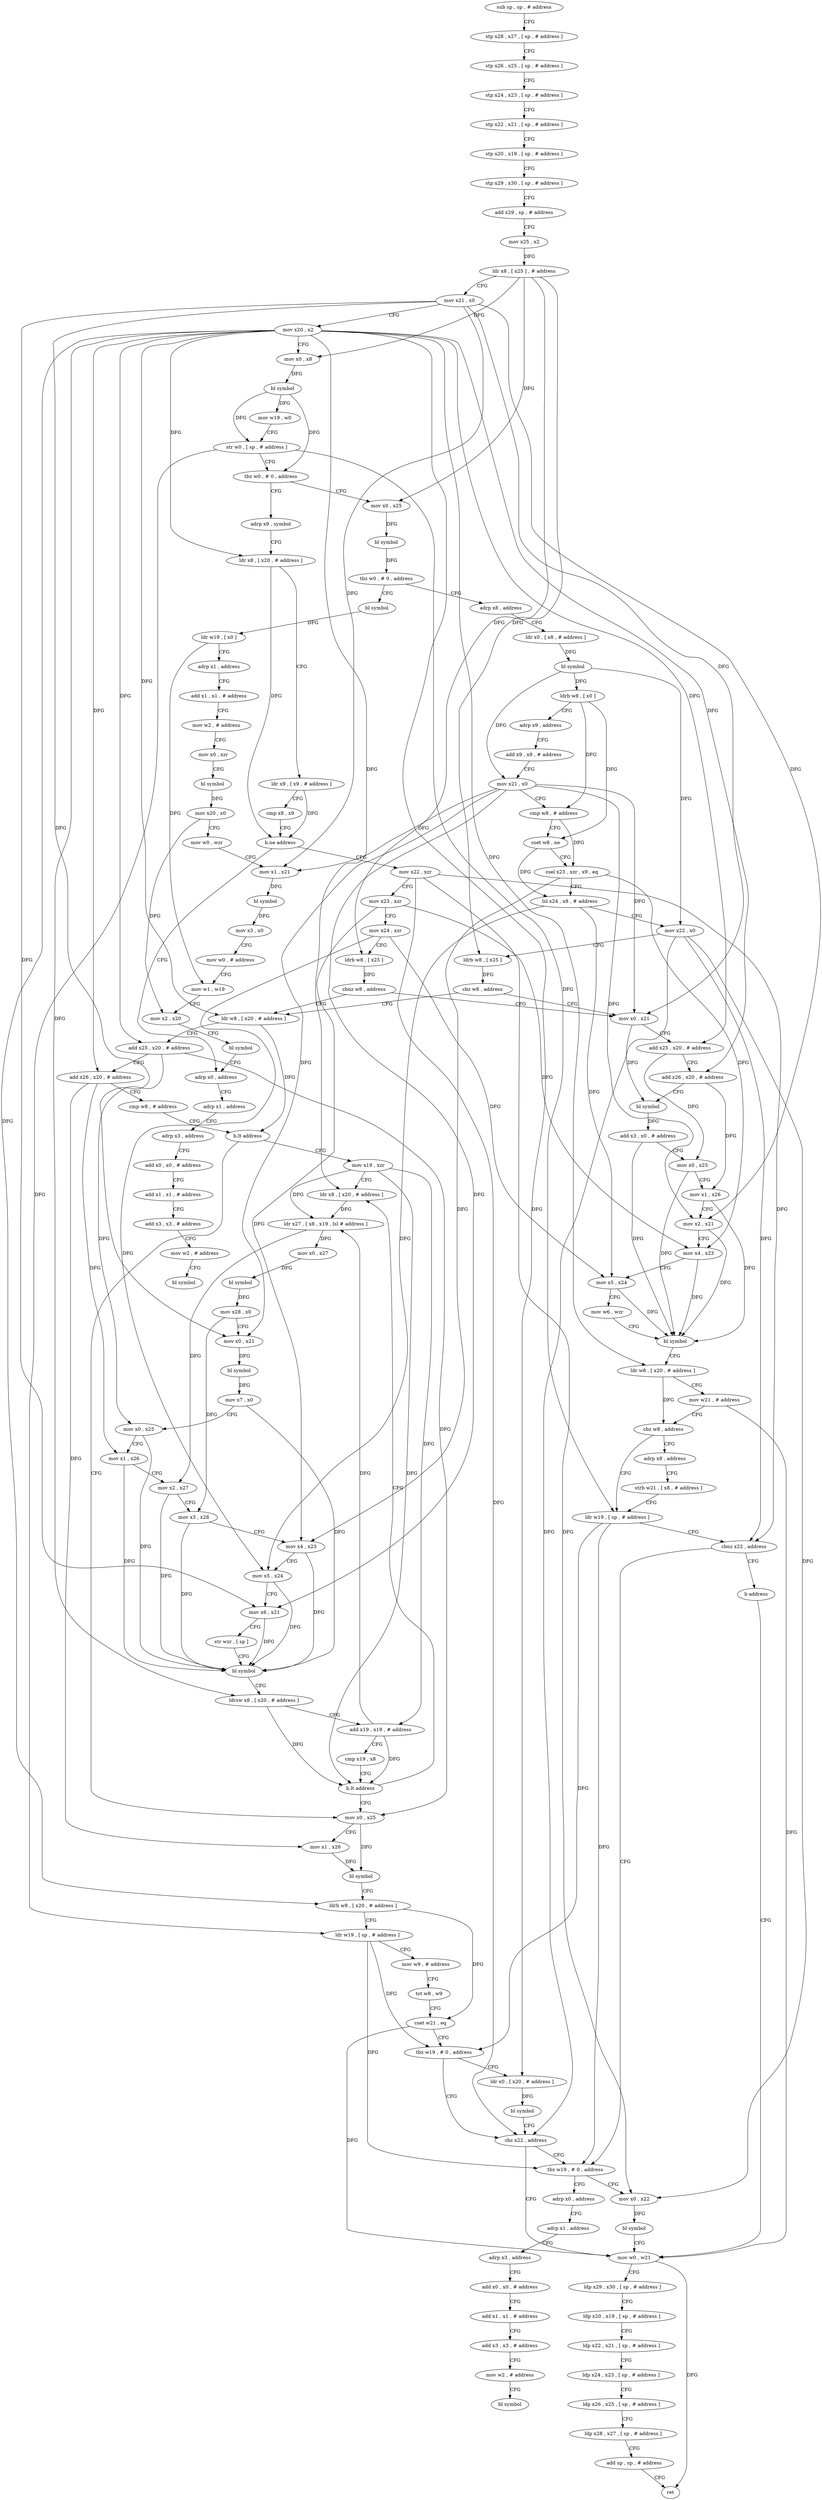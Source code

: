 digraph "func" {
"4218564" [label = "sub sp , sp , # address" ]
"4218568" [label = "stp x28 , x27 , [ sp , # address ]" ]
"4218572" [label = "stp x26 , x25 , [ sp , # address ]" ]
"4218576" [label = "stp x24 , x23 , [ sp , # address ]" ]
"4218580" [label = "stp x22 , x21 , [ sp , # address ]" ]
"4218584" [label = "stp x20 , x19 , [ sp , # address ]" ]
"4218588" [label = "stp x29 , x30 , [ sp , # address ]" ]
"4218592" [label = "add x29 , sp , # address" ]
"4218596" [label = "mov x25 , x2" ]
"4218600" [label = "ldr x8 , [ x25 ] , # address" ]
"4218604" [label = "mov x21 , x0" ]
"4218608" [label = "mov x20 , x2" ]
"4218612" [label = "mov x0 , x8" ]
"4218616" [label = "bl symbol" ]
"4218620" [label = "mov w19 , w0" ]
"4218624" [label = "str w0 , [ sp , # address ]" ]
"4218628" [label = "tbz w0 , # 0 , address" ]
"4218780" [label = "adrp x9 , symbol" ]
"4218632" [label = "mov x0 , x25" ]
"4218784" [label = "ldr x8 , [ x20 , # address ]" ]
"4218788" [label = "ldr x9 , [ x9 , # address ]" ]
"4218792" [label = "cmp x8 , x9" ]
"4218796" [label = "b.ne address" ]
"4219120" [label = "adrp x0 , address" ]
"4218800" [label = "mov x22 , xzr" ]
"4218636" [label = "bl symbol" ]
"4218640" [label = "tbz w0 , # 0 , address" ]
"4219056" [label = "bl symbol" ]
"4218644" [label = "adrp x8 , address" ]
"4219124" [label = "adrp x1 , address" ]
"4219128" [label = "adrp x3 , address" ]
"4219132" [label = "add x0 , x0 , # address" ]
"4219136" [label = "add x1 , x1 , # address" ]
"4219140" [label = "add x3 , x3 , # address" ]
"4219144" [label = "mov w2 , # address" ]
"4219148" [label = "bl symbol" ]
"4218804" [label = "mov x23 , xzr" ]
"4218808" [label = "mov x24 , xzr" ]
"4218812" [label = "ldrb w8 , [ x25 ]" ]
"4218816" [label = "cbnz w8 , address" ]
"4218700" [label = "mov x0 , x21" ]
"4218820" [label = "ldr w8 , [ x20 , # address ]" ]
"4219060" [label = "ldr w19 , [ x0 ]" ]
"4219064" [label = "adrp x1 , address" ]
"4219068" [label = "add x1 , x1 , # address" ]
"4219072" [label = "mov w2 , # address" ]
"4219076" [label = "mov x0 , xzr" ]
"4219080" [label = "bl symbol" ]
"4219084" [label = "mov x20 , x0" ]
"4219088" [label = "mov w0 , wzr" ]
"4219092" [label = "mov x1 , x21" ]
"4219096" [label = "bl symbol" ]
"4219100" [label = "mov x3 , x0" ]
"4219104" [label = "mov w0 , # address" ]
"4219108" [label = "mov w1 , w19" ]
"4219112" [label = "mov x2 , x20" ]
"4219116" [label = "bl symbol" ]
"4218648" [label = "ldr x0 , [ x8 , # address ]" ]
"4218652" [label = "bl symbol" ]
"4218656" [label = "ldrb w8 , [ x0 ]" ]
"4218660" [label = "adrp x9 , address" ]
"4218664" [label = "add x9 , x9 , # address" ]
"4218668" [label = "mov x21 , x0" ]
"4218672" [label = "cmp w8 , # address" ]
"4218676" [label = "cset w8 , ne" ]
"4218680" [label = "csel x23 , xzr , x9 , eq" ]
"4218684" [label = "lsl x24 , x8 , # address" ]
"4218688" [label = "mov x22 , x0" ]
"4218692" [label = "ldrb w8 , [ x25 ]" ]
"4218696" [label = "cbz w8 , address" ]
"4218704" [label = "add x25 , x20 , # address" ]
"4218708" [label = "add x26 , x20 , # address" ]
"4218712" [label = "bl symbol" ]
"4218716" [label = "add x3 , x0 , # address" ]
"4218720" [label = "mov x0 , x25" ]
"4218724" [label = "mov x1 , x26" ]
"4218728" [label = "mov x2 , x21" ]
"4218732" [label = "mov x4 , x23" ]
"4218736" [label = "mov x5 , x24" ]
"4218740" [label = "mov w6 , wzr" ]
"4218744" [label = "bl symbol" ]
"4218748" [label = "ldr w8 , [ x20 , # address ]" ]
"4218752" [label = "mov w21 , # address" ]
"4218756" [label = "cbz w8 , address" ]
"4218768" [label = "ldr w19 , [ sp , # address ]" ]
"4218760" [label = "adrp x8 , address" ]
"4218824" [label = "add x25 , x20 , # address" ]
"4218828" [label = "add x26 , x20 , # address" ]
"4218832" [label = "cmp w8 , # address" ]
"4218836" [label = "b.lt address" ]
"4218928" [label = "mov x0 , x25" ]
"4218840" [label = "mov x19 , xzr" ]
"4218772" [label = "cbnz x22 , address" ]
"4218976" [label = "tbz w19 , # 0 , address" ]
"4218776" [label = "b address" ]
"4218764" [label = "strb w21 , [ x8 , # address ]" ]
"4218932" [label = "mov x1 , x26" ]
"4218936" [label = "bl symbol" ]
"4218940" [label = "ldrh w8 , [ x20 , # address ]" ]
"4218944" [label = "ldr w19 , [ sp , # address ]" ]
"4218948" [label = "mov w9 , # address" ]
"4218952" [label = "tst w8 , w9" ]
"4218956" [label = "cset w21 , eq" ]
"4218960" [label = "tbz w19 , # 0 , address" ]
"4218972" [label = "cbz x22 , address" ]
"4218964" [label = "ldr x0 , [ x20 , # address ]" ]
"4218844" [label = "ldr x8 , [ x20 , # address ]" ]
"4219024" [label = "adrp x0 , address" ]
"4218980" [label = "mov x0 , x22" ]
"4218988" [label = "mov w0 , w21" ]
"4218968" [label = "bl symbol" ]
"4218848" [label = "ldr x27 , [ x8 , x19 , lsl # address ]" ]
"4218852" [label = "mov x0 , x27" ]
"4218856" [label = "bl symbol" ]
"4218860" [label = "mov x28 , x0" ]
"4218864" [label = "mov x0 , x21" ]
"4218868" [label = "bl symbol" ]
"4218872" [label = "mov x7 , x0" ]
"4218876" [label = "mov x0 , x25" ]
"4218880" [label = "mov x1 , x26" ]
"4218884" [label = "mov x2 , x27" ]
"4218888" [label = "mov x3 , x28" ]
"4218892" [label = "mov x4 , x23" ]
"4218896" [label = "mov x5 , x24" ]
"4218900" [label = "mov x6 , x21" ]
"4218904" [label = "str wzr , [ sp ]" ]
"4218908" [label = "bl symbol" ]
"4218912" [label = "ldrsw x8 , [ x20 , # address ]" ]
"4218916" [label = "add x19 , x19 , # address" ]
"4218920" [label = "cmp x19 , x8" ]
"4218924" [label = "b.lt address" ]
"4219028" [label = "adrp x1 , address" ]
"4219032" [label = "adrp x3 , address" ]
"4219036" [label = "add x0 , x0 , # address" ]
"4219040" [label = "add x1 , x1 , # address" ]
"4219044" [label = "add x3 , x3 , # address" ]
"4219048" [label = "mov w2 , # address" ]
"4219052" [label = "bl symbol" ]
"4218984" [label = "bl symbol" ]
"4218992" [label = "ldp x29 , x30 , [ sp , # address ]" ]
"4218996" [label = "ldp x20 , x19 , [ sp , # address ]" ]
"4219000" [label = "ldp x22 , x21 , [ sp , # address ]" ]
"4219004" [label = "ldp x24 , x23 , [ sp , # address ]" ]
"4219008" [label = "ldp x26 , x25 , [ sp , # address ]" ]
"4219012" [label = "ldp x28 , x27 , [ sp , # address ]" ]
"4219016" [label = "add sp , sp , # address" ]
"4219020" [label = "ret" ]
"4218564" -> "4218568" [ label = "CFG" ]
"4218568" -> "4218572" [ label = "CFG" ]
"4218572" -> "4218576" [ label = "CFG" ]
"4218576" -> "4218580" [ label = "CFG" ]
"4218580" -> "4218584" [ label = "CFG" ]
"4218584" -> "4218588" [ label = "CFG" ]
"4218588" -> "4218592" [ label = "CFG" ]
"4218592" -> "4218596" [ label = "CFG" ]
"4218596" -> "4218600" [ label = "DFG" ]
"4218600" -> "4218604" [ label = "CFG" ]
"4218600" -> "4218612" [ label = "DFG" ]
"4218600" -> "4218632" [ label = "DFG" ]
"4218600" -> "4218812" [ label = "DFG" ]
"4218600" -> "4218692" [ label = "DFG" ]
"4218604" -> "4218608" [ label = "CFG" ]
"4218604" -> "4219092" [ label = "DFG" ]
"4218604" -> "4218700" [ label = "DFG" ]
"4218604" -> "4218728" [ label = "DFG" ]
"4218604" -> "4218864" [ label = "DFG" ]
"4218604" -> "4218900" [ label = "DFG" ]
"4218608" -> "4218612" [ label = "CFG" ]
"4218608" -> "4218784" [ label = "DFG" ]
"4218608" -> "4218704" [ label = "DFG" ]
"4218608" -> "4218708" [ label = "DFG" ]
"4218608" -> "4218748" [ label = "DFG" ]
"4218608" -> "4218820" [ label = "DFG" ]
"4218608" -> "4218824" [ label = "DFG" ]
"4218608" -> "4218828" [ label = "DFG" ]
"4218608" -> "4218940" [ label = "DFG" ]
"4218608" -> "4218844" [ label = "DFG" ]
"4218608" -> "4218912" [ label = "DFG" ]
"4218608" -> "4218964" [ label = "DFG" ]
"4218612" -> "4218616" [ label = "DFG" ]
"4218616" -> "4218620" [ label = "DFG" ]
"4218616" -> "4218624" [ label = "DFG" ]
"4218616" -> "4218628" [ label = "DFG" ]
"4218620" -> "4218624" [ label = "CFG" ]
"4218624" -> "4218628" [ label = "CFG" ]
"4218624" -> "4218768" [ label = "DFG" ]
"4218624" -> "4218944" [ label = "DFG" ]
"4218628" -> "4218780" [ label = "CFG" ]
"4218628" -> "4218632" [ label = "CFG" ]
"4218780" -> "4218784" [ label = "CFG" ]
"4218632" -> "4218636" [ label = "DFG" ]
"4218784" -> "4218788" [ label = "CFG" ]
"4218784" -> "4218796" [ label = "DFG" ]
"4218788" -> "4218792" [ label = "CFG" ]
"4218788" -> "4218796" [ label = "DFG" ]
"4218792" -> "4218796" [ label = "CFG" ]
"4218796" -> "4219120" [ label = "CFG" ]
"4218796" -> "4218800" [ label = "CFG" ]
"4219120" -> "4219124" [ label = "CFG" ]
"4218800" -> "4218804" [ label = "CFG" ]
"4218800" -> "4218772" [ label = "DFG" ]
"4218800" -> "4218980" [ label = "DFG" ]
"4218800" -> "4218972" [ label = "DFG" ]
"4218636" -> "4218640" [ label = "DFG" ]
"4218640" -> "4219056" [ label = "CFG" ]
"4218640" -> "4218644" [ label = "CFG" ]
"4219056" -> "4219060" [ label = "DFG" ]
"4218644" -> "4218648" [ label = "CFG" ]
"4219124" -> "4219128" [ label = "CFG" ]
"4219128" -> "4219132" [ label = "CFG" ]
"4219132" -> "4219136" [ label = "CFG" ]
"4219136" -> "4219140" [ label = "CFG" ]
"4219140" -> "4219144" [ label = "CFG" ]
"4219144" -> "4219148" [ label = "CFG" ]
"4218804" -> "4218808" [ label = "CFG" ]
"4218804" -> "4218732" [ label = "DFG" ]
"4218804" -> "4218892" [ label = "DFG" ]
"4218808" -> "4218812" [ label = "CFG" ]
"4218808" -> "4218736" [ label = "DFG" ]
"4218808" -> "4218896" [ label = "DFG" ]
"4218812" -> "4218816" [ label = "DFG" ]
"4218816" -> "4218700" [ label = "CFG" ]
"4218816" -> "4218820" [ label = "CFG" ]
"4218700" -> "4218704" [ label = "CFG" ]
"4218700" -> "4218712" [ label = "DFG" ]
"4218820" -> "4218824" [ label = "CFG" ]
"4218820" -> "4218836" [ label = "DFG" ]
"4219060" -> "4219064" [ label = "CFG" ]
"4219060" -> "4219108" [ label = "DFG" ]
"4219064" -> "4219068" [ label = "CFG" ]
"4219068" -> "4219072" [ label = "CFG" ]
"4219072" -> "4219076" [ label = "CFG" ]
"4219076" -> "4219080" [ label = "CFG" ]
"4219080" -> "4219084" [ label = "DFG" ]
"4219084" -> "4219088" [ label = "CFG" ]
"4219084" -> "4219112" [ label = "DFG" ]
"4219088" -> "4219092" [ label = "CFG" ]
"4219092" -> "4219096" [ label = "DFG" ]
"4219096" -> "4219100" [ label = "DFG" ]
"4219100" -> "4219104" [ label = "CFG" ]
"4219104" -> "4219108" [ label = "CFG" ]
"4219108" -> "4219112" [ label = "CFG" ]
"4219112" -> "4219116" [ label = "CFG" ]
"4219116" -> "4219120" [ label = "CFG" ]
"4218648" -> "4218652" [ label = "DFG" ]
"4218652" -> "4218656" [ label = "DFG" ]
"4218652" -> "4218668" [ label = "DFG" ]
"4218652" -> "4218688" [ label = "DFG" ]
"4218656" -> "4218660" [ label = "CFG" ]
"4218656" -> "4218672" [ label = "DFG" ]
"4218656" -> "4218676" [ label = "DFG" ]
"4218660" -> "4218664" [ label = "CFG" ]
"4218664" -> "4218668" [ label = "CFG" ]
"4218668" -> "4218672" [ label = "CFG" ]
"4218668" -> "4219092" [ label = "DFG" ]
"4218668" -> "4218700" [ label = "DFG" ]
"4218668" -> "4218728" [ label = "DFG" ]
"4218668" -> "4218864" [ label = "DFG" ]
"4218668" -> "4218900" [ label = "DFG" ]
"4218672" -> "4218676" [ label = "CFG" ]
"4218672" -> "4218680" [ label = "DFG" ]
"4218676" -> "4218680" [ label = "CFG" ]
"4218676" -> "4218684" [ label = "DFG" ]
"4218680" -> "4218684" [ label = "CFG" ]
"4218680" -> "4218732" [ label = "DFG" ]
"4218680" -> "4218892" [ label = "DFG" ]
"4218684" -> "4218688" [ label = "CFG" ]
"4218684" -> "4218736" [ label = "DFG" ]
"4218684" -> "4218896" [ label = "DFG" ]
"4218688" -> "4218692" [ label = "CFG" ]
"4218688" -> "4218772" [ label = "DFG" ]
"4218688" -> "4218980" [ label = "DFG" ]
"4218688" -> "4218972" [ label = "DFG" ]
"4218692" -> "4218696" [ label = "DFG" ]
"4218696" -> "4218820" [ label = "CFG" ]
"4218696" -> "4218700" [ label = "CFG" ]
"4218704" -> "4218708" [ label = "CFG" ]
"4218704" -> "4218720" [ label = "DFG" ]
"4218708" -> "4218712" [ label = "CFG" ]
"4218708" -> "4218724" [ label = "DFG" ]
"4218712" -> "4218716" [ label = "DFG" ]
"4218716" -> "4218720" [ label = "CFG" ]
"4218716" -> "4218744" [ label = "DFG" ]
"4218720" -> "4218724" [ label = "CFG" ]
"4218720" -> "4218744" [ label = "DFG" ]
"4218724" -> "4218728" [ label = "CFG" ]
"4218724" -> "4218744" [ label = "DFG" ]
"4218728" -> "4218732" [ label = "CFG" ]
"4218728" -> "4218744" [ label = "DFG" ]
"4218732" -> "4218736" [ label = "CFG" ]
"4218732" -> "4218744" [ label = "DFG" ]
"4218736" -> "4218740" [ label = "CFG" ]
"4218736" -> "4218744" [ label = "DFG" ]
"4218740" -> "4218744" [ label = "CFG" ]
"4218744" -> "4218748" [ label = "CFG" ]
"4218748" -> "4218752" [ label = "CFG" ]
"4218748" -> "4218756" [ label = "DFG" ]
"4218752" -> "4218756" [ label = "CFG" ]
"4218752" -> "4218988" [ label = "DFG" ]
"4218756" -> "4218768" [ label = "CFG" ]
"4218756" -> "4218760" [ label = "CFG" ]
"4218768" -> "4218772" [ label = "CFG" ]
"4218768" -> "4218976" [ label = "DFG" ]
"4218768" -> "4218960" [ label = "DFG" ]
"4218760" -> "4218764" [ label = "CFG" ]
"4218824" -> "4218828" [ label = "CFG" ]
"4218824" -> "4218928" [ label = "DFG" ]
"4218824" -> "4218876" [ label = "DFG" ]
"4218828" -> "4218832" [ label = "CFG" ]
"4218828" -> "4218932" [ label = "DFG" ]
"4218828" -> "4218880" [ label = "DFG" ]
"4218832" -> "4218836" [ label = "CFG" ]
"4218836" -> "4218928" [ label = "CFG" ]
"4218836" -> "4218840" [ label = "CFG" ]
"4218928" -> "4218932" [ label = "CFG" ]
"4218928" -> "4218936" [ label = "DFG" ]
"4218840" -> "4218844" [ label = "CFG" ]
"4218840" -> "4218848" [ label = "DFG" ]
"4218840" -> "4218916" [ label = "DFG" ]
"4218840" -> "4218924" [ label = "DFG" ]
"4218772" -> "4218976" [ label = "CFG" ]
"4218772" -> "4218776" [ label = "CFG" ]
"4218976" -> "4219024" [ label = "CFG" ]
"4218976" -> "4218980" [ label = "CFG" ]
"4218776" -> "4218988" [ label = "CFG" ]
"4218764" -> "4218768" [ label = "CFG" ]
"4218932" -> "4218936" [ label = "DFG" ]
"4218936" -> "4218940" [ label = "CFG" ]
"4218940" -> "4218944" [ label = "CFG" ]
"4218940" -> "4218956" [ label = "DFG" ]
"4218944" -> "4218948" [ label = "CFG" ]
"4218944" -> "4218976" [ label = "DFG" ]
"4218944" -> "4218960" [ label = "DFG" ]
"4218948" -> "4218952" [ label = "CFG" ]
"4218952" -> "4218956" [ label = "CFG" ]
"4218956" -> "4218960" [ label = "CFG" ]
"4218956" -> "4218988" [ label = "DFG" ]
"4218960" -> "4218972" [ label = "CFG" ]
"4218960" -> "4218964" [ label = "CFG" ]
"4218972" -> "4218988" [ label = "CFG" ]
"4218972" -> "4218976" [ label = "CFG" ]
"4218964" -> "4218968" [ label = "DFG" ]
"4218844" -> "4218848" [ label = "DFG" ]
"4219024" -> "4219028" [ label = "CFG" ]
"4218980" -> "4218984" [ label = "DFG" ]
"4218988" -> "4218992" [ label = "CFG" ]
"4218988" -> "4219020" [ label = "DFG" ]
"4218968" -> "4218972" [ label = "CFG" ]
"4218848" -> "4218852" [ label = "DFG" ]
"4218848" -> "4218884" [ label = "DFG" ]
"4218852" -> "4218856" [ label = "DFG" ]
"4218856" -> "4218860" [ label = "DFG" ]
"4218860" -> "4218864" [ label = "CFG" ]
"4218860" -> "4218888" [ label = "DFG" ]
"4218864" -> "4218868" [ label = "DFG" ]
"4218868" -> "4218872" [ label = "DFG" ]
"4218872" -> "4218876" [ label = "CFG" ]
"4218872" -> "4218908" [ label = "DFG" ]
"4218876" -> "4218880" [ label = "CFG" ]
"4218876" -> "4218908" [ label = "DFG" ]
"4218880" -> "4218884" [ label = "CFG" ]
"4218880" -> "4218908" [ label = "DFG" ]
"4218884" -> "4218888" [ label = "CFG" ]
"4218884" -> "4218908" [ label = "DFG" ]
"4218888" -> "4218892" [ label = "CFG" ]
"4218888" -> "4218908" [ label = "DFG" ]
"4218892" -> "4218896" [ label = "CFG" ]
"4218892" -> "4218908" [ label = "DFG" ]
"4218896" -> "4218900" [ label = "CFG" ]
"4218896" -> "4218908" [ label = "DFG" ]
"4218900" -> "4218904" [ label = "CFG" ]
"4218900" -> "4218908" [ label = "DFG" ]
"4218904" -> "4218908" [ label = "CFG" ]
"4218908" -> "4218912" [ label = "CFG" ]
"4218912" -> "4218916" [ label = "CFG" ]
"4218912" -> "4218924" [ label = "DFG" ]
"4218916" -> "4218920" [ label = "CFG" ]
"4218916" -> "4218848" [ label = "DFG" ]
"4218916" -> "4218924" [ label = "DFG" ]
"4218920" -> "4218924" [ label = "CFG" ]
"4218924" -> "4218844" [ label = "CFG" ]
"4218924" -> "4218928" [ label = "CFG" ]
"4219028" -> "4219032" [ label = "CFG" ]
"4219032" -> "4219036" [ label = "CFG" ]
"4219036" -> "4219040" [ label = "CFG" ]
"4219040" -> "4219044" [ label = "CFG" ]
"4219044" -> "4219048" [ label = "CFG" ]
"4219048" -> "4219052" [ label = "CFG" ]
"4218984" -> "4218988" [ label = "CFG" ]
"4218992" -> "4218996" [ label = "CFG" ]
"4218996" -> "4219000" [ label = "CFG" ]
"4219000" -> "4219004" [ label = "CFG" ]
"4219004" -> "4219008" [ label = "CFG" ]
"4219008" -> "4219012" [ label = "CFG" ]
"4219012" -> "4219016" [ label = "CFG" ]
"4219016" -> "4219020" [ label = "CFG" ]
}
